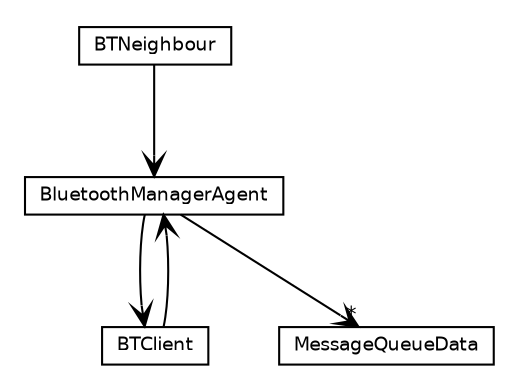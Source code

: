 #!/usr/local/bin/dot
#
# Class diagram 
# Generated by UmlGraph version 4.4 (http://www.spinellis.gr/sw/umlgraph)
#

digraph G {
	edge [fontname="Helvetica",fontsize=10,labelfontname="Helvetica",labelfontsize=10];
	node [fontname="Helvetica",fontsize=10,shape=plaintext];
	// it.apice.sapere.node.networking.bluetooth.impl.BTNeighbour
	c13575 [label=<<table border="0" cellborder="1" cellspacing="0" cellpadding="2" port="p" href="./BTNeighbour.html">
		<tr><td><table border="0" cellspacing="0" cellpadding="1">
			<tr><td> BTNeighbour </td></tr>
		</table></td></tr>
		</table>>, fontname="Helvetica", fontcolor="black", fontsize=9.0];
	// it.apice.sapere.node.networking.bluetooth.impl.BTClient
	c13576 [label=<<table border="0" cellborder="1" cellspacing="0" cellpadding="2" port="p" href="./BTClient.html">
		<tr><td><table border="0" cellspacing="0" cellpadding="1">
			<tr><td> BTClient </td></tr>
		</table></td></tr>
		</table>>, fontname="Helvetica", fontcolor="black", fontsize=9.0];
	// it.apice.sapere.node.networking.bluetooth.impl.BluetoothManagerAgent
	c13577 [label=<<table border="0" cellborder="1" cellspacing="0" cellpadding="2" port="p" href="./BluetoothManagerAgent.html">
		<tr><td><table border="0" cellspacing="0" cellpadding="1">
			<tr><td> BluetoothManagerAgent </td></tr>
		</table></td></tr>
		</table>>, fontname="Helvetica", fontcolor="black", fontsize=9.0];
	// it.apice.sapere.node.networking.bluetooth.impl.BTNeighbour NAVASSOC it.apice.sapere.node.networking.bluetooth.impl.BluetoothManagerAgent
	c13575:p -> c13577:p [taillabel="", label="", headlabel="", fontname="Helvetica", fontcolor="black", fontsize=10.0, color="black", arrowhead=open];
	// it.apice.sapere.node.networking.bluetooth.impl.BTClient NAVASSOC it.apice.sapere.node.networking.bluetooth.impl.BluetoothManagerAgent
	c13576:p -> c13577:p [taillabel="", label="", headlabel="", fontname="Helvetica", fontcolor="black", fontsize=10.0, color="black", arrowhead=open];
	// it.apice.sapere.node.networking.bluetooth.impl.BluetoothManagerAgent NAVASSOC it.apice.sapere.node.networking.bluetooth.impl.BluetoothManagerAgent.MessageQueueData
	c13577:p -> c13623:p [taillabel="", label="", headlabel="*", fontname="Helvetica", fontcolor="black", fontsize=10.0, color="black", arrowhead=open];
	// it.apice.sapere.node.networking.bluetooth.impl.BluetoothManagerAgent NAVASSOC it.apice.sapere.node.networking.bluetooth.impl.BTClient
	c13577:p -> c13576:p [taillabel="", label="", headlabel="", fontname="Helvetica", fontcolor="black", fontsize=10.0, color="black", arrowhead=open];
	// it.apice.sapere.node.networking.bluetooth.impl.BluetoothManagerAgent.MessageQueueData
	c13623 [label=<<table border="0" cellborder="1" cellspacing="0" cellpadding="2" port="p" href="http://java.sun.com/j2se/1.4.2/docs/api/it/apice/sapere/node/networking/bluetooth/impl/BluetoothManagerAgent/MessageQueueData.html">
		<tr><td><table border="0" cellspacing="0" cellpadding="1">
			<tr><td> MessageQueueData </td></tr>
		</table></td></tr>
		</table>>, fontname="Helvetica", fontcolor="black", fontsize=9.0];
}

